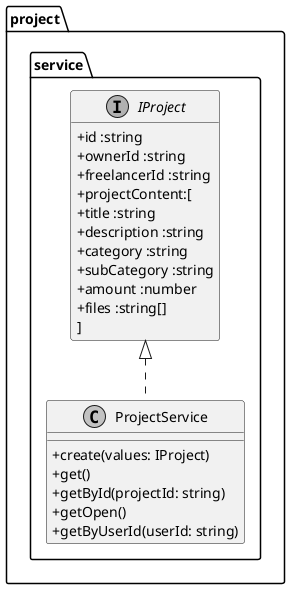   @startuml

 skinparam monochrome true
 skinparam classAttributeIconSize 0
 top to bottom direction
package "project.service"{
  
interface "IProject" {
   + id :string
   + ownerId :string
   + freelancerId :string
   + projectContent:[ 
       + title :string
       + description :string
       + category :string
       + subCategory :string
       + amount :number
       + files :string[]
    ]
  }
  hide IProject  methods
  
class ProjectService{
  + create(values: IProject)
  + get()
  + getById(projectId: string)
  + getOpen()
  + getByUserId(userId: string)

}

  IProject <|.. ProjectService
  
}


@enduml